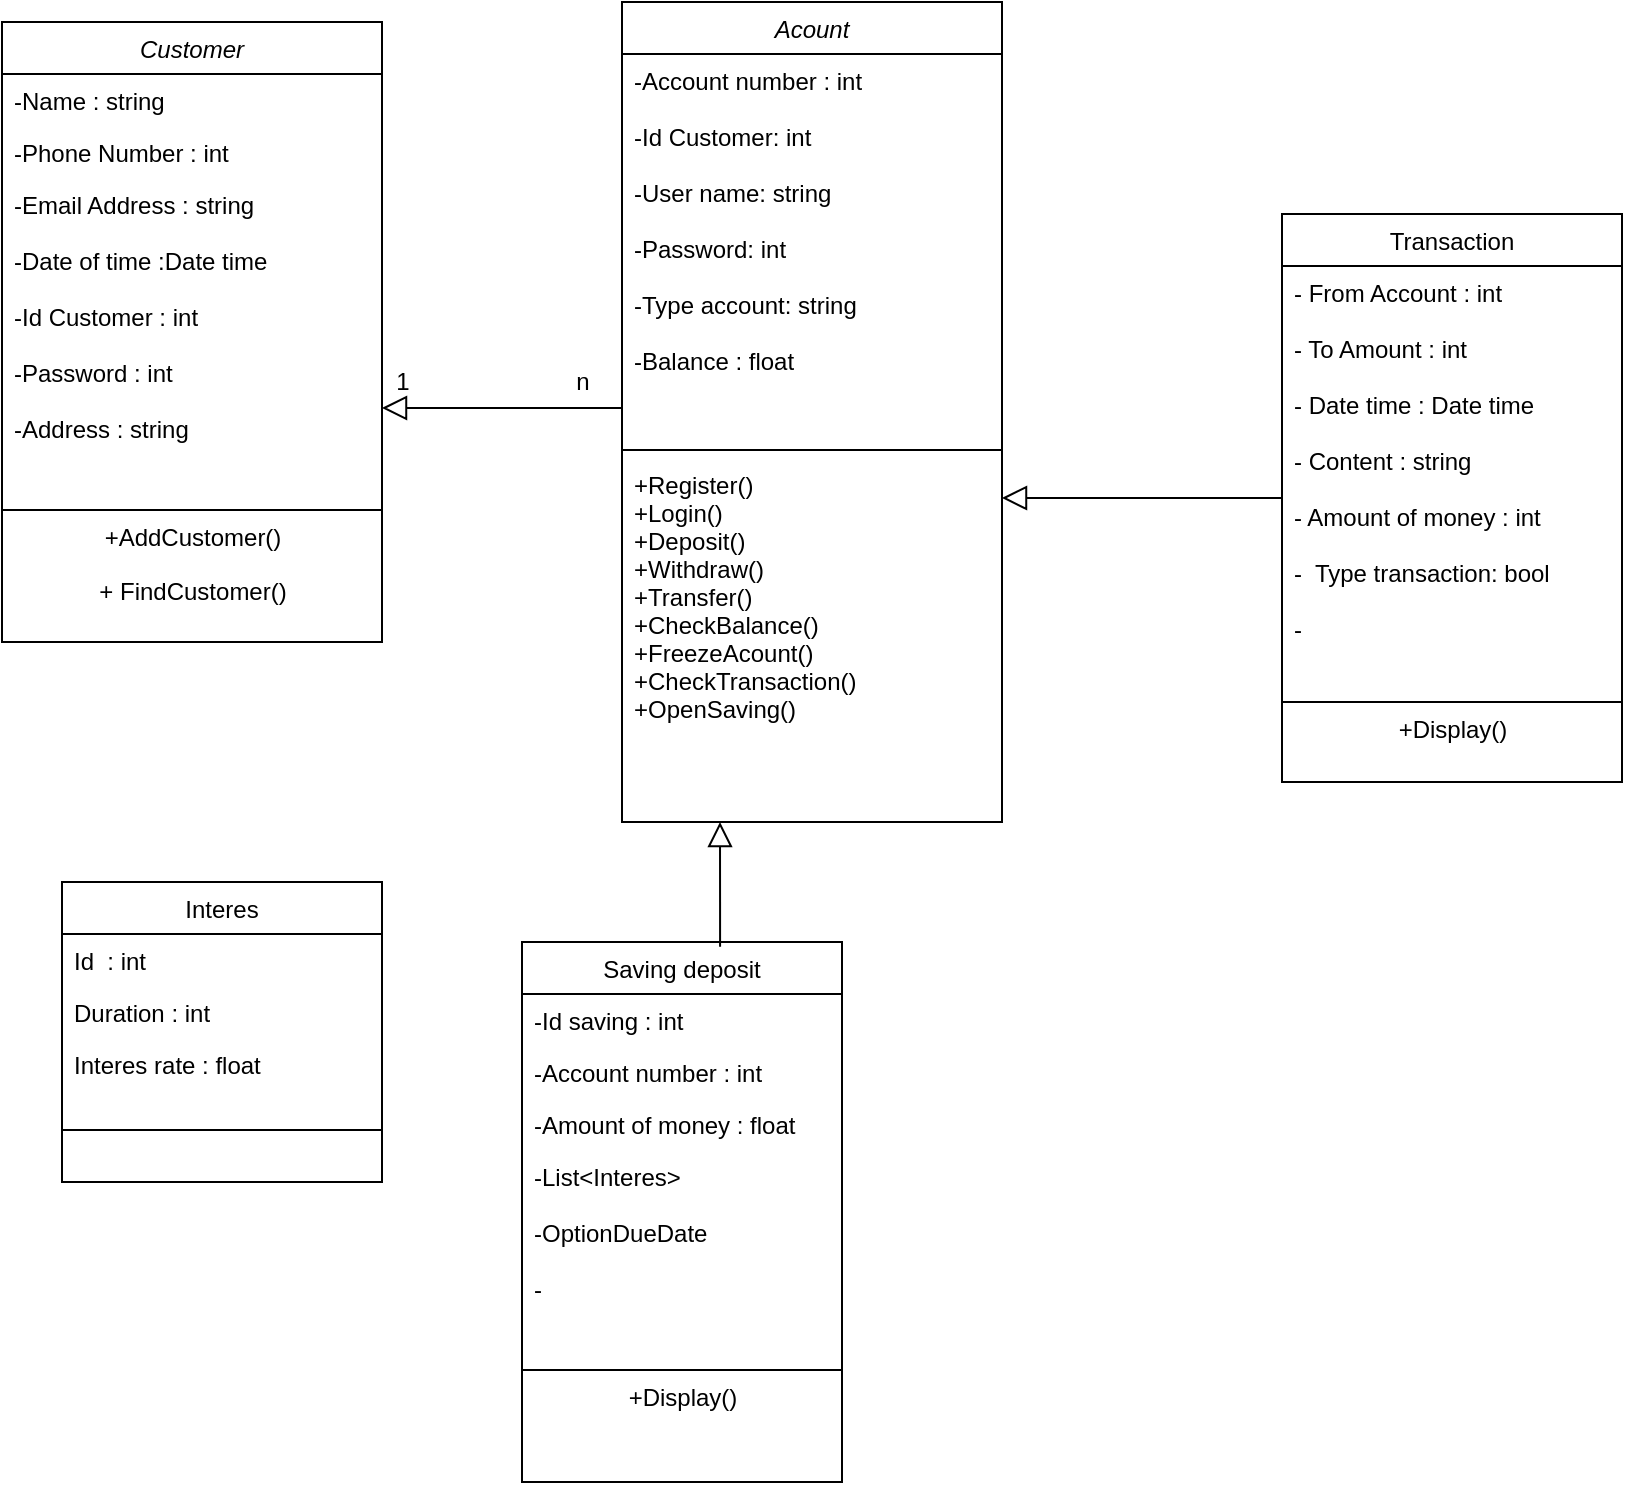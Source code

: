 <mxfile version="14.0.1" type="github">
  <diagram id="C5RBs43oDa-KdzZeNtuy" name="Page-1">
    <mxGraphModel dx="1422" dy="794" grid="1" gridSize="10" guides="1" tooltips="1" connect="1" arrows="1" fold="1" page="1" pageScale="1" pageWidth="583" pageHeight="827" math="0" shadow="0">
      <root>
        <mxCell id="WIyWlLk6GJQsqaUBKTNV-0" />
        <mxCell id="WIyWlLk6GJQsqaUBKTNV-1" parent="WIyWlLk6GJQsqaUBKTNV-0" />
        <mxCell id="zkfFHV4jXpPFQw0GAbJ--0" value="Acount&#xa;" style="swimlane;fontStyle=2;align=center;verticalAlign=top;childLayout=stackLayout;horizontal=1;startSize=26;horizontalStack=0;resizeParent=1;resizeLast=0;collapsible=1;marginBottom=0;rounded=0;shadow=0;strokeWidth=1;" parent="WIyWlLk6GJQsqaUBKTNV-1" vertex="1">
          <mxGeometry x="450" y="40" width="190" height="410" as="geometry">
            <mxRectangle x="230" y="140" width="160" height="26" as="alternateBounds" />
          </mxGeometry>
        </mxCell>
        <mxCell id="zkfFHV4jXpPFQw0GAbJ--3" value="-Account number : int&#xa;&#xa;-Id Customer: int&#xa;&#xa;-User name: string&#xa;&#xa;-Password: int&#xa;&#xa;-Type account: string&#xa;&#xa;-Balance : float&#xa;&#xa;" style="text;align=left;verticalAlign=top;spacingLeft=4;spacingRight=4;overflow=hidden;rotatable=0;points=[[0,0.5],[1,0.5]];portConstraint=eastwest;rounded=0;shadow=0;html=0;" parent="zkfFHV4jXpPFQw0GAbJ--0" vertex="1">
          <mxGeometry y="26" width="190" height="194" as="geometry" />
        </mxCell>
        <mxCell id="zkfFHV4jXpPFQw0GAbJ--4" value="" style="line;html=1;strokeWidth=1;align=left;verticalAlign=middle;spacingTop=-1;spacingLeft=3;spacingRight=3;rotatable=0;labelPosition=right;points=[];portConstraint=eastwest;" parent="zkfFHV4jXpPFQw0GAbJ--0" vertex="1">
          <mxGeometry y="220" width="190" height="8" as="geometry" />
        </mxCell>
        <mxCell id="zkfFHV4jXpPFQw0GAbJ--5" value="+Register()&#xa;+Login()&#xa;+Deposit()&#xa;+Withdraw()&#xa;+Transfer()&#xa;+CheckBalance()&#xa;+FreezeAcount()&#xa;+CheckTransaction()&#xa;+OpenSaving()&#xa;&#xa;" style="text;align=left;verticalAlign=top;spacingLeft=4;spacingRight=4;overflow=hidden;rotatable=0;points=[[0,0.5],[1,0.5]];portConstraint=eastwest;" parent="zkfFHV4jXpPFQw0GAbJ--0" vertex="1">
          <mxGeometry y="228" width="190" height="182" as="geometry" />
        </mxCell>
        <mxCell id="zkfFHV4jXpPFQw0GAbJ--13" value="Transaction" style="swimlane;fontStyle=0;align=center;verticalAlign=top;childLayout=stackLayout;horizontal=1;startSize=26;horizontalStack=0;resizeParent=1;resizeLast=0;collapsible=1;marginBottom=0;rounded=0;shadow=0;strokeWidth=1;" parent="WIyWlLk6GJQsqaUBKTNV-1" vertex="1">
          <mxGeometry x="780" y="146" width="170" height="284" as="geometry">
            <mxRectangle x="340" y="380" width="170" height="26" as="alternateBounds" />
          </mxGeometry>
        </mxCell>
        <mxCell id="zkfFHV4jXpPFQw0GAbJ--14" value="- From Account : int&#xa;&#xa;- To Amount : int&#xa;&#xa;- Date time : Date time&#xa;&#xa;- Content : string&#xa;&#xa;- Amount of money : int &#xa;&#xa;-  Type transaction: bool&#xa;&#xa;- &#xa;" style="text;align=left;verticalAlign=top;spacingLeft=4;spacingRight=4;overflow=hidden;rotatable=0;points=[[0,0.5],[1,0.5]];portConstraint=eastwest;" parent="zkfFHV4jXpPFQw0GAbJ--13" vertex="1">
          <mxGeometry y="26" width="170" height="214" as="geometry" />
        </mxCell>
        <mxCell id="zkfFHV4jXpPFQw0GAbJ--15" value="" style="line;html=1;strokeWidth=1;align=left;verticalAlign=middle;spacingTop=-1;spacingLeft=3;spacingRight=3;rotatable=0;labelPosition=right;points=[];portConstraint=eastwest;" parent="zkfFHV4jXpPFQw0GAbJ--13" vertex="1">
          <mxGeometry y="240" width="170" height="8" as="geometry" />
        </mxCell>
        <mxCell id="uC2aeN7Ze5XQo_YzG97v-0" value="+Display()" style="text;html=1;align=center;verticalAlign=middle;resizable=0;points=[];autosize=1;" parent="zkfFHV4jXpPFQw0GAbJ--13" vertex="1">
          <mxGeometry y="248" width="170" height="20" as="geometry" />
        </mxCell>
        <mxCell id="zkfFHV4jXpPFQw0GAbJ--16" value="" style="endArrow=block;endSize=10;endFill=0;shadow=0;strokeWidth=1;rounded=0;edgeStyle=elbowEdgeStyle;elbow=vertical;" parent="WIyWlLk6GJQsqaUBKTNV-1" source="zkfFHV4jXpPFQw0GAbJ--13" target="zkfFHV4jXpPFQw0GAbJ--0" edge="1">
          <mxGeometry width="160" relative="1" as="geometry">
            <mxPoint x="210" y="373" as="sourcePoint" />
            <mxPoint x="310" y="271" as="targetPoint" />
            <Array as="points">
              <mxPoint x="630" y="410" />
              <mxPoint x="370" y="300" />
            </Array>
          </mxGeometry>
        </mxCell>
        <mxCell id="zkfFHV4jXpPFQw0GAbJ--17" value="Saving deposit&#xa;" style="swimlane;fontStyle=0;align=center;verticalAlign=top;childLayout=stackLayout;horizontal=1;startSize=26;horizontalStack=0;resizeParent=1;resizeLast=0;collapsible=1;marginBottom=0;rounded=0;shadow=0;strokeWidth=1;" parent="WIyWlLk6GJQsqaUBKTNV-1" vertex="1">
          <mxGeometry x="400" y="510" width="160" height="270" as="geometry">
            <mxRectangle x="550" y="140" width="160" height="26" as="alternateBounds" />
          </mxGeometry>
        </mxCell>
        <mxCell id="zkfFHV4jXpPFQw0GAbJ--18" value="-Id saving : int" style="text;align=left;verticalAlign=top;spacingLeft=4;spacingRight=4;overflow=hidden;rotatable=0;points=[[0,0.5],[1,0.5]];portConstraint=eastwest;" parent="zkfFHV4jXpPFQw0GAbJ--17" vertex="1">
          <mxGeometry y="26" width="160" height="26" as="geometry" />
        </mxCell>
        <mxCell id="zkfFHV4jXpPFQw0GAbJ--19" value="-Account number : int&#xa;" style="text;align=left;verticalAlign=top;spacingLeft=4;spacingRight=4;overflow=hidden;rotatable=0;points=[[0,0.5],[1,0.5]];portConstraint=eastwest;rounded=0;shadow=0;html=0;" parent="zkfFHV4jXpPFQw0GAbJ--17" vertex="1">
          <mxGeometry y="52" width="160" height="26" as="geometry" />
        </mxCell>
        <mxCell id="zkfFHV4jXpPFQw0GAbJ--20" value="-Amount of money : float" style="text;align=left;verticalAlign=top;spacingLeft=4;spacingRight=4;overflow=hidden;rotatable=0;points=[[0,0.5],[1,0.5]];portConstraint=eastwest;rounded=0;shadow=0;html=0;" parent="zkfFHV4jXpPFQw0GAbJ--17" vertex="1">
          <mxGeometry y="78" width="160" height="26" as="geometry" />
        </mxCell>
        <mxCell id="zkfFHV4jXpPFQw0GAbJ--22" value="-List&lt;Interes&gt;&#xa;&#xa;-OptionDueDate&#xa;&#xa;- " style="text;align=left;verticalAlign=top;spacingLeft=4;spacingRight=4;overflow=hidden;rotatable=0;points=[[0,0.5],[1,0.5]];portConstraint=eastwest;rounded=0;shadow=0;html=0;" parent="zkfFHV4jXpPFQw0GAbJ--17" vertex="1">
          <mxGeometry y="104" width="160" height="106" as="geometry" />
        </mxCell>
        <mxCell id="zkfFHV4jXpPFQw0GAbJ--23" value="" style="line;html=1;strokeWidth=1;align=left;verticalAlign=middle;spacingTop=-1;spacingLeft=3;spacingRight=3;rotatable=0;labelPosition=right;points=[];portConstraint=eastwest;" parent="zkfFHV4jXpPFQw0GAbJ--17" vertex="1">
          <mxGeometry y="210" width="160" height="8" as="geometry" />
        </mxCell>
        <mxCell id="bfoWvCECehabbVbD87y1-0" value="+Display()" style="text;html=1;align=center;verticalAlign=middle;resizable=0;points=[];autosize=1;" vertex="1" parent="zkfFHV4jXpPFQw0GAbJ--17">
          <mxGeometry y="218" width="160" height="20" as="geometry" />
        </mxCell>
        <mxCell id="hl0EP443Bz-lYuqDUTJf-10" value="Customer" style="swimlane;fontStyle=2;align=center;verticalAlign=top;childLayout=stackLayout;horizontal=1;startSize=26;horizontalStack=0;resizeParent=1;resizeLast=0;collapsible=1;marginBottom=0;rounded=0;shadow=0;strokeWidth=1;" parent="WIyWlLk6GJQsqaUBKTNV-1" vertex="1">
          <mxGeometry x="140" y="50" width="190" height="310" as="geometry">
            <mxRectangle x="230" y="140" width="160" height="26" as="alternateBounds" />
          </mxGeometry>
        </mxCell>
        <mxCell id="hl0EP443Bz-lYuqDUTJf-11" value="-Name : string&#xa;&#xa;" style="text;align=left;verticalAlign=top;spacingLeft=4;spacingRight=4;overflow=hidden;rotatable=0;points=[[0,0.5],[1,0.5]];portConstraint=eastwest;" parent="hl0EP443Bz-lYuqDUTJf-10" vertex="1">
          <mxGeometry y="26" width="190" height="26" as="geometry" />
        </mxCell>
        <mxCell id="hl0EP443Bz-lYuqDUTJf-12" value="-Phone Number : int&#xa;&#xa;&#xa;&#xa;" style="text;align=left;verticalAlign=top;spacingLeft=4;spacingRight=4;overflow=hidden;rotatable=0;points=[[0,0.5],[1,0.5]];portConstraint=eastwest;rounded=0;shadow=0;html=0;" parent="hl0EP443Bz-lYuqDUTJf-10" vertex="1">
          <mxGeometry y="52" width="190" height="26" as="geometry" />
        </mxCell>
        <mxCell id="hl0EP443Bz-lYuqDUTJf-13" value="-Email Address : string&#xa;&#xa;-Date of time :Date time&#xa;&#xa;-Id Customer : int &#xa;&#xa;-Password : int&#xa;&#xa;-Address : string&#xa;" style="text;align=left;verticalAlign=top;spacingLeft=4;spacingRight=4;overflow=hidden;rotatable=0;points=[[0,0.5],[1,0.5]];portConstraint=eastwest;rounded=0;shadow=0;html=0;" parent="hl0EP443Bz-lYuqDUTJf-10" vertex="1">
          <mxGeometry y="78" width="190" height="162" as="geometry" />
        </mxCell>
        <mxCell id="hl0EP443Bz-lYuqDUTJf-14" value="" style="line;html=1;strokeWidth=1;align=left;verticalAlign=middle;spacingTop=-1;spacingLeft=3;spacingRight=3;rotatable=0;labelPosition=right;points=[];portConstraint=eastwest;" parent="hl0EP443Bz-lYuqDUTJf-10" vertex="1">
          <mxGeometry y="240" width="190" height="8" as="geometry" />
        </mxCell>
        <mxCell id="hl0EP443Bz-lYuqDUTJf-32" value="+AddCustomer()" style="text;html=1;align=center;verticalAlign=middle;resizable=0;points=[];autosize=1;" parent="hl0EP443Bz-lYuqDUTJf-10" vertex="1">
          <mxGeometry y="248" width="190" height="20" as="geometry" />
        </mxCell>
        <mxCell id="hl0EP443Bz-lYuqDUTJf-43" value="+ FindCustomer()" style="text;html=1;align=center;verticalAlign=left&#xa;;resizable=0;points=[];autosize=1;" parent="hl0EP443Bz-lYuqDUTJf-10" vertex="1">
          <mxGeometry y="268" width="190" height="20" as="geometry" />
        </mxCell>
        <mxCell id="hl0EP443Bz-lYuqDUTJf-58" value="" style="endArrow=block;endSize=10;endFill=0;shadow=0;strokeWidth=1;rounded=0;edgeStyle=elbowEdgeStyle;elbow=vertical;" parent="WIyWlLk6GJQsqaUBKTNV-1" source="zkfFHV4jXpPFQw0GAbJ--0" target="hl0EP443Bz-lYuqDUTJf-10" edge="1">
          <mxGeometry width="160" relative="1" as="geometry">
            <mxPoint x="450" y="430" as="sourcePoint" />
            <mxPoint x="340" y="400" as="targetPoint" />
            <Array as="points">
              <mxPoint x="380" y="243" />
              <mxPoint x="350" y="480" />
              <mxPoint x="230" y="319" />
              <mxPoint x="-30" y="209" />
            </Array>
          </mxGeometry>
        </mxCell>
        <mxCell id="hl0EP443Bz-lYuqDUTJf-59" value="" style="endArrow=block;endSize=10;endFill=0;shadow=0;strokeWidth=1;rounded=0;edgeStyle=elbowEdgeStyle;elbow=vertical;exitX=0.619;exitY=0.009;exitDx=0;exitDy=0;exitPerimeter=0;" parent="WIyWlLk6GJQsqaUBKTNV-1" source="zkfFHV4jXpPFQw0GAbJ--17" target="zkfFHV4jXpPFQw0GAbJ--0" edge="1">
          <mxGeometry width="160" relative="1" as="geometry">
            <mxPoint x="540" y="680" as="sourcePoint" />
            <mxPoint x="539" y="600" as="targetPoint" />
            <Array as="points">
              <mxPoint x="499" y="490" />
              <mxPoint x="560" y="520" />
              <mxPoint x="520" y="430" />
              <mxPoint x="460" y="450" />
              <mxPoint x="580" y="650" />
              <mxPoint x="430" y="680" />
              <mxPoint x="310" y="519" />
              <mxPoint x="50" y="409" />
            </Array>
          </mxGeometry>
        </mxCell>
        <mxCell id="hl0EP443Bz-lYuqDUTJf-60" value="1" style="text;html=1;align=center;verticalAlign=middle;resizable=0;points=[];autosize=1;" parent="WIyWlLk6GJQsqaUBKTNV-1" vertex="1">
          <mxGeometry x="330" y="220" width="20" height="20" as="geometry" />
        </mxCell>
        <mxCell id="hl0EP443Bz-lYuqDUTJf-61" value="n" style="text;html=1;align=center;verticalAlign=middle;resizable=0;points=[];autosize=1;" parent="WIyWlLk6GJQsqaUBKTNV-1" vertex="1">
          <mxGeometry x="420" y="220" width="20" height="20" as="geometry" />
        </mxCell>
        <mxCell id="hl0EP443Bz-lYuqDUTJf-67" value="Interes" style="swimlane;fontStyle=0;align=center;verticalAlign=top;childLayout=stackLayout;horizontal=1;startSize=26;horizontalStack=0;resizeParent=1;resizeLast=0;collapsible=1;marginBottom=0;rounded=0;shadow=0;strokeWidth=1;" parent="WIyWlLk6GJQsqaUBKTNV-1" vertex="1">
          <mxGeometry x="170" y="480" width="160" height="150" as="geometry">
            <mxRectangle x="550" y="140" width="160" height="26" as="alternateBounds" />
          </mxGeometry>
        </mxCell>
        <mxCell id="hl0EP443Bz-lYuqDUTJf-68" value="Id  : int" style="text;align=left;verticalAlign=top;spacingLeft=4;spacingRight=4;overflow=hidden;rotatable=0;points=[[0,0.5],[1,0.5]];portConstraint=eastwest;" parent="hl0EP443Bz-lYuqDUTJf-67" vertex="1">
          <mxGeometry y="26" width="160" height="26" as="geometry" />
        </mxCell>
        <mxCell id="hl0EP443Bz-lYuqDUTJf-71" value="Duration : int" style="text;align=left;verticalAlign=top;spacingLeft=4;spacingRight=4;overflow=hidden;rotatable=0;points=[[0,0.5],[1,0.5]];portConstraint=eastwest;rounded=0;shadow=0;html=0;" parent="hl0EP443Bz-lYuqDUTJf-67" vertex="1">
          <mxGeometry y="52" width="160" height="26" as="geometry" />
        </mxCell>
        <mxCell id="hl0EP443Bz-lYuqDUTJf-72" value="Interes rate : float" style="text;align=left;verticalAlign=top;spacingLeft=4;spacingRight=4;overflow=hidden;rotatable=0;points=[[0,0.5],[1,0.5]];portConstraint=eastwest;rounded=0;shadow=0;html=0;" parent="hl0EP443Bz-lYuqDUTJf-67" vertex="1">
          <mxGeometry y="78" width="160" height="42" as="geometry" />
        </mxCell>
        <mxCell id="hl0EP443Bz-lYuqDUTJf-73" value="" style="line;html=1;strokeWidth=1;align=left;verticalAlign=middle;spacingTop=-1;spacingLeft=3;spacingRight=3;rotatable=0;labelPosition=right;points=[];portConstraint=eastwest;" parent="hl0EP443Bz-lYuqDUTJf-67" vertex="1">
          <mxGeometry y="120" width="160" height="8" as="geometry" />
        </mxCell>
      </root>
    </mxGraphModel>
  </diagram>
</mxfile>
